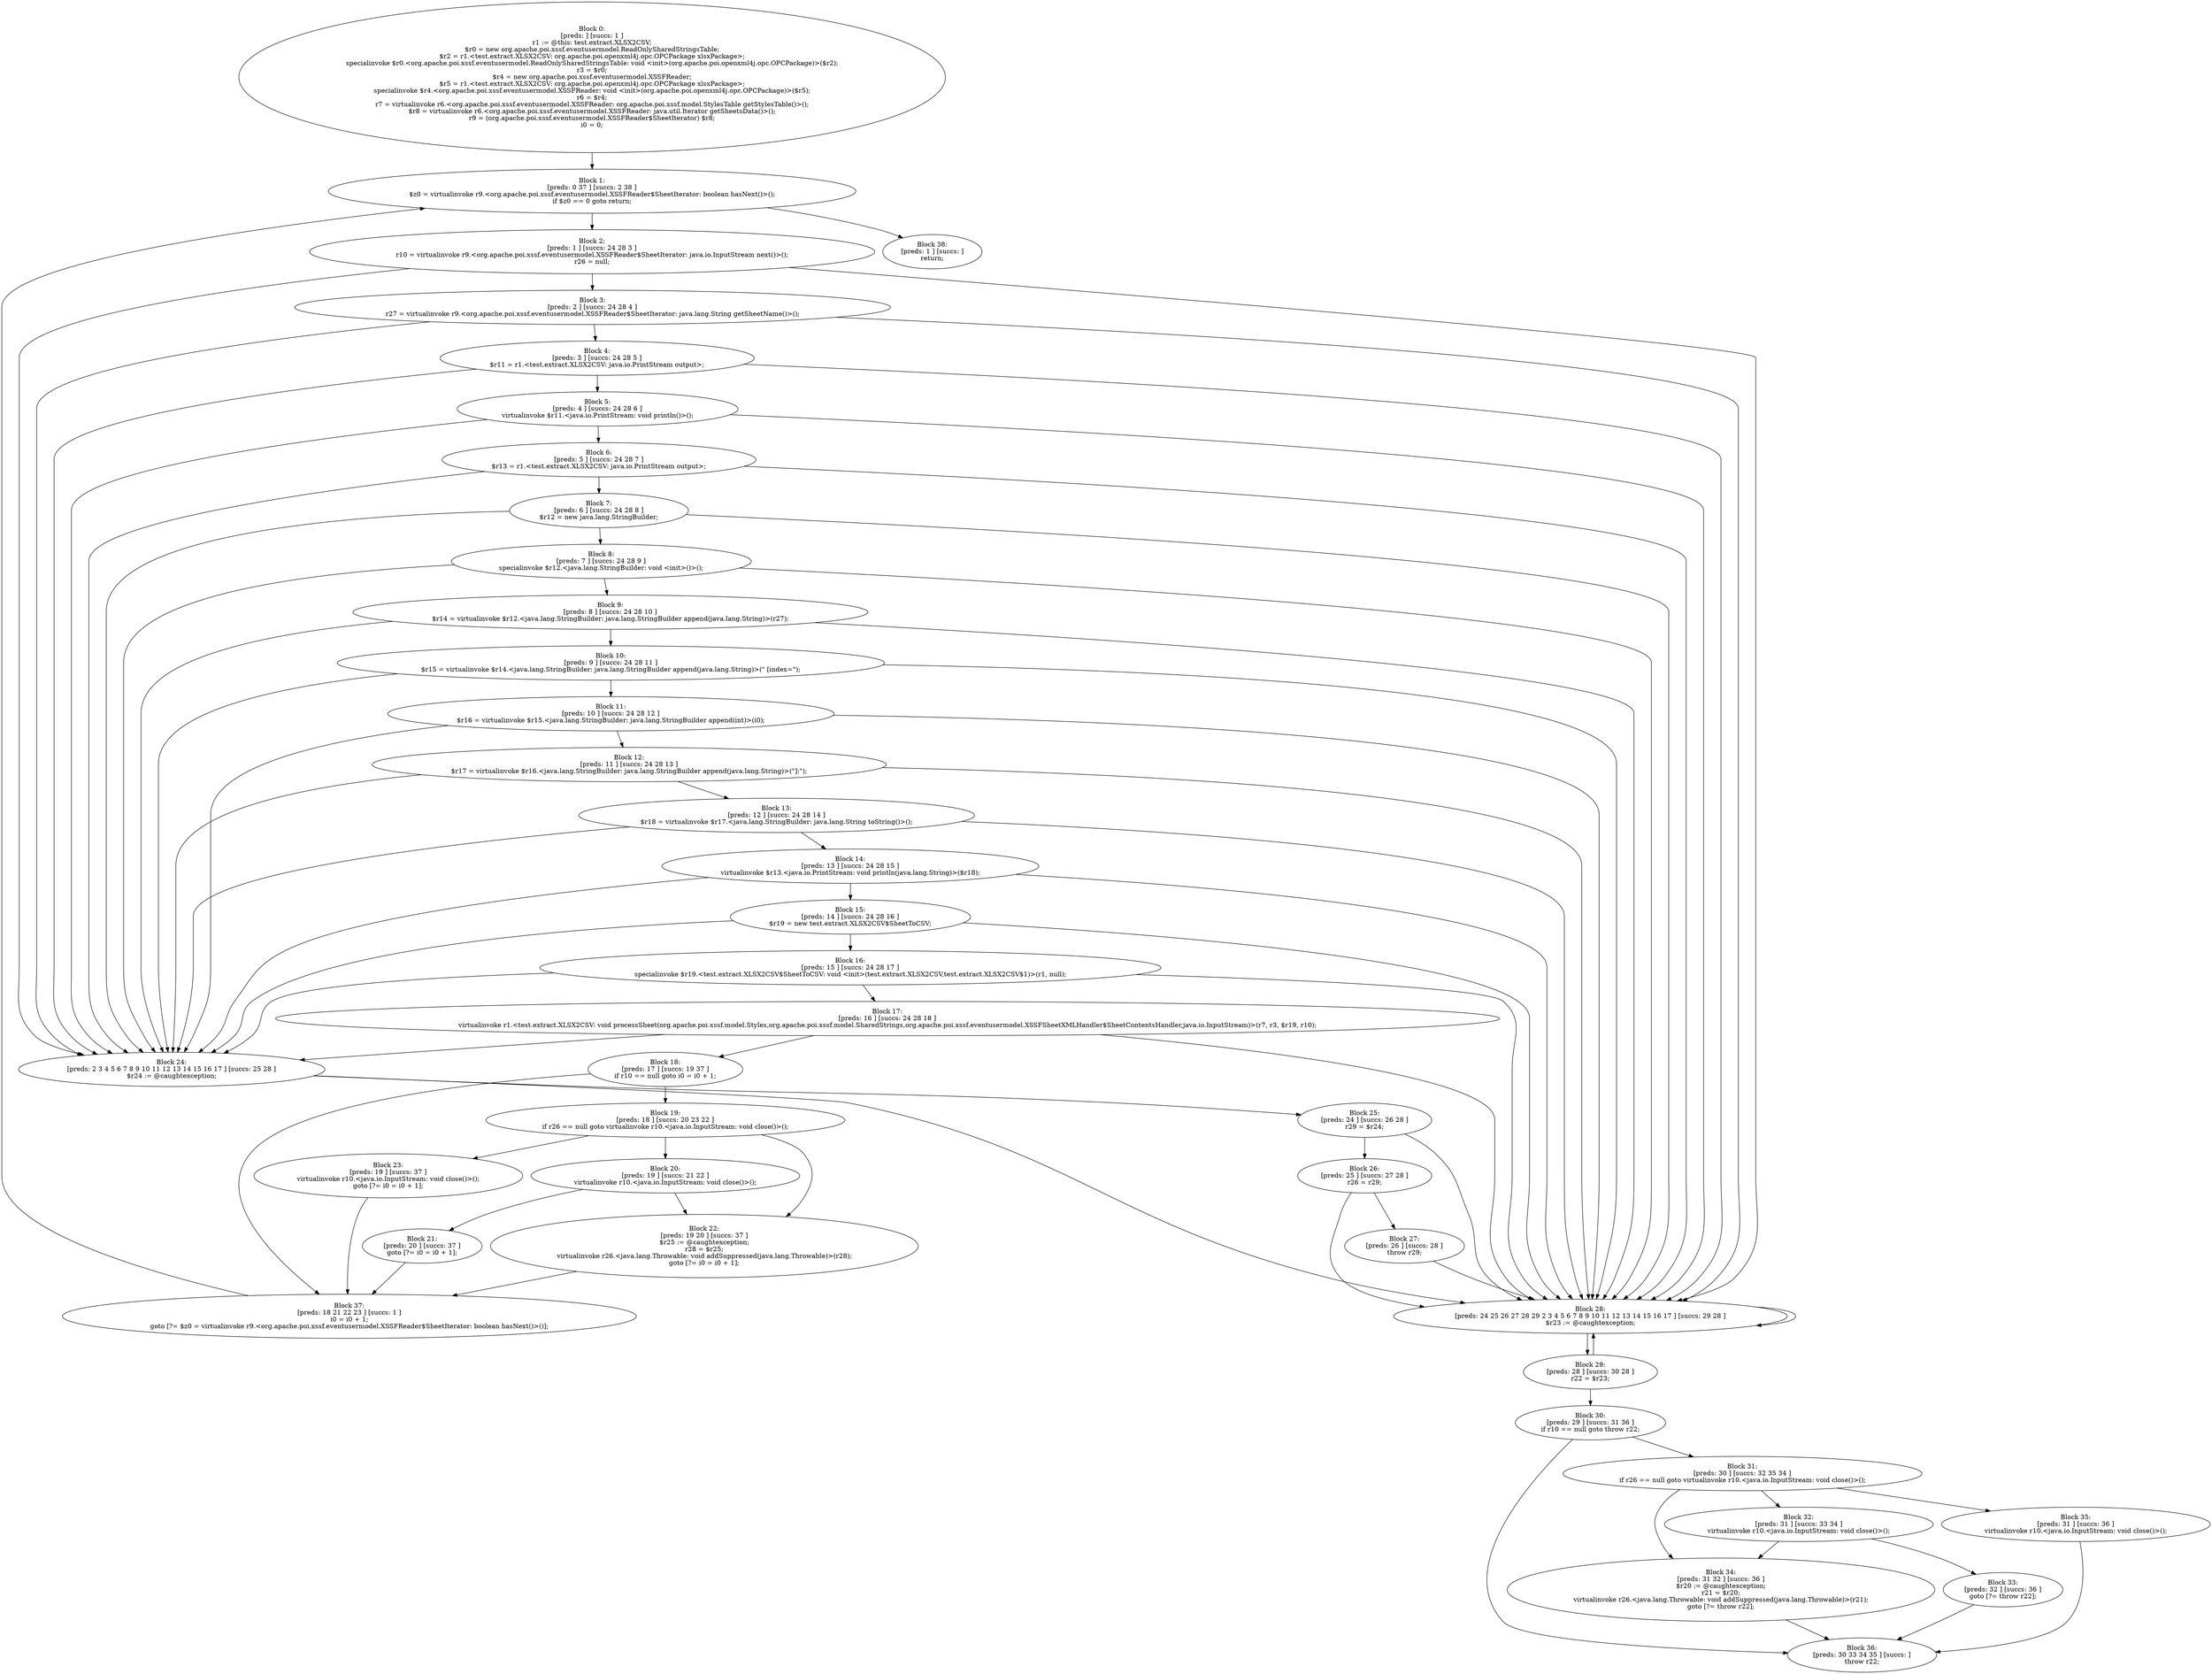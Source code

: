 digraph "unitGraph" {
    "Block 0:
[preds: ] [succs: 1 ]
r1 := @this: test.extract.XLSX2CSV;
$r0 = new org.apache.poi.xssf.eventusermodel.ReadOnlySharedStringsTable;
$r2 = r1.<test.extract.XLSX2CSV: org.apache.poi.openxml4j.opc.OPCPackage xlsxPackage>;
specialinvoke $r0.<org.apache.poi.xssf.eventusermodel.ReadOnlySharedStringsTable: void <init>(org.apache.poi.openxml4j.opc.OPCPackage)>($r2);
r3 = $r0;
$r4 = new org.apache.poi.xssf.eventusermodel.XSSFReader;
$r5 = r1.<test.extract.XLSX2CSV: org.apache.poi.openxml4j.opc.OPCPackage xlsxPackage>;
specialinvoke $r4.<org.apache.poi.xssf.eventusermodel.XSSFReader: void <init>(org.apache.poi.openxml4j.opc.OPCPackage)>($r5);
r6 = $r4;
r7 = virtualinvoke r6.<org.apache.poi.xssf.eventusermodel.XSSFReader: org.apache.poi.xssf.model.StylesTable getStylesTable()>();
$r8 = virtualinvoke r6.<org.apache.poi.xssf.eventusermodel.XSSFReader: java.util.Iterator getSheetsData()>();
r9 = (org.apache.poi.xssf.eventusermodel.XSSFReader$SheetIterator) $r8;
i0 = 0;
"
    "Block 1:
[preds: 0 37 ] [succs: 2 38 ]
$z0 = virtualinvoke r9.<org.apache.poi.xssf.eventusermodel.XSSFReader$SheetIterator: boolean hasNext()>();
if $z0 == 0 goto return;
"
    "Block 2:
[preds: 1 ] [succs: 24 28 3 ]
r10 = virtualinvoke r9.<org.apache.poi.xssf.eventusermodel.XSSFReader$SheetIterator: java.io.InputStream next()>();
r26 = null;
"
    "Block 3:
[preds: 2 ] [succs: 24 28 4 ]
r27 = virtualinvoke r9.<org.apache.poi.xssf.eventusermodel.XSSFReader$SheetIterator: java.lang.String getSheetName()>();
"
    "Block 4:
[preds: 3 ] [succs: 24 28 5 ]
$r11 = r1.<test.extract.XLSX2CSV: java.io.PrintStream output>;
"
    "Block 5:
[preds: 4 ] [succs: 24 28 6 ]
virtualinvoke $r11.<java.io.PrintStream: void println()>();
"
    "Block 6:
[preds: 5 ] [succs: 24 28 7 ]
$r13 = r1.<test.extract.XLSX2CSV: java.io.PrintStream output>;
"
    "Block 7:
[preds: 6 ] [succs: 24 28 8 ]
$r12 = new java.lang.StringBuilder;
"
    "Block 8:
[preds: 7 ] [succs: 24 28 9 ]
specialinvoke $r12.<java.lang.StringBuilder: void <init>()>();
"
    "Block 9:
[preds: 8 ] [succs: 24 28 10 ]
$r14 = virtualinvoke $r12.<java.lang.StringBuilder: java.lang.StringBuilder append(java.lang.String)>(r27);
"
    "Block 10:
[preds: 9 ] [succs: 24 28 11 ]
$r15 = virtualinvoke $r14.<java.lang.StringBuilder: java.lang.StringBuilder append(java.lang.String)>(\" [index=\");
"
    "Block 11:
[preds: 10 ] [succs: 24 28 12 ]
$r16 = virtualinvoke $r15.<java.lang.StringBuilder: java.lang.StringBuilder append(int)>(i0);
"
    "Block 12:
[preds: 11 ] [succs: 24 28 13 ]
$r17 = virtualinvoke $r16.<java.lang.StringBuilder: java.lang.StringBuilder append(java.lang.String)>(\"]:\");
"
    "Block 13:
[preds: 12 ] [succs: 24 28 14 ]
$r18 = virtualinvoke $r17.<java.lang.StringBuilder: java.lang.String toString()>();
"
    "Block 14:
[preds: 13 ] [succs: 24 28 15 ]
virtualinvoke $r13.<java.io.PrintStream: void println(java.lang.String)>($r18);
"
    "Block 15:
[preds: 14 ] [succs: 24 28 16 ]
$r19 = new test.extract.XLSX2CSV$SheetToCSV;
"
    "Block 16:
[preds: 15 ] [succs: 24 28 17 ]
specialinvoke $r19.<test.extract.XLSX2CSV$SheetToCSV: void <init>(test.extract.XLSX2CSV,test.extract.XLSX2CSV$1)>(r1, null);
"
    "Block 17:
[preds: 16 ] [succs: 24 28 18 ]
virtualinvoke r1.<test.extract.XLSX2CSV: void processSheet(org.apache.poi.xssf.model.Styles,org.apache.poi.xssf.model.SharedStrings,org.apache.poi.xssf.eventusermodel.XSSFSheetXMLHandler$SheetContentsHandler,java.io.InputStream)>(r7, r3, $r19, r10);
"
    "Block 18:
[preds: 17 ] [succs: 19 37 ]
if r10 == null goto i0 = i0 + 1;
"
    "Block 19:
[preds: 18 ] [succs: 20 23 22 ]
if r26 == null goto virtualinvoke r10.<java.io.InputStream: void close()>();
"
    "Block 20:
[preds: 19 ] [succs: 21 22 ]
virtualinvoke r10.<java.io.InputStream: void close()>();
"
    "Block 21:
[preds: 20 ] [succs: 37 ]
goto [?= i0 = i0 + 1];
"
    "Block 22:
[preds: 19 20 ] [succs: 37 ]
$r25 := @caughtexception;
r28 = $r25;
virtualinvoke r26.<java.lang.Throwable: void addSuppressed(java.lang.Throwable)>(r28);
goto [?= i0 = i0 + 1];
"
    "Block 23:
[preds: 19 ] [succs: 37 ]
virtualinvoke r10.<java.io.InputStream: void close()>();
goto [?= i0 = i0 + 1];
"
    "Block 24:
[preds: 2 3 4 5 6 7 8 9 10 11 12 13 14 15 16 17 ] [succs: 25 28 ]
$r24 := @caughtexception;
"
    "Block 25:
[preds: 24 ] [succs: 26 28 ]
r29 = $r24;
"
    "Block 26:
[preds: 25 ] [succs: 27 28 ]
r26 = r29;
"
    "Block 27:
[preds: 26 ] [succs: 28 ]
throw r29;
"
    "Block 28:
[preds: 24 25 26 27 28 29 2 3 4 5 6 7 8 9 10 11 12 13 14 15 16 17 ] [succs: 29 28 ]
$r23 := @caughtexception;
"
    "Block 29:
[preds: 28 ] [succs: 30 28 ]
r22 = $r23;
"
    "Block 30:
[preds: 29 ] [succs: 31 36 ]
if r10 == null goto throw r22;
"
    "Block 31:
[preds: 30 ] [succs: 32 35 34 ]
if r26 == null goto virtualinvoke r10.<java.io.InputStream: void close()>();
"
    "Block 32:
[preds: 31 ] [succs: 33 34 ]
virtualinvoke r10.<java.io.InputStream: void close()>();
"
    "Block 33:
[preds: 32 ] [succs: 36 ]
goto [?= throw r22];
"
    "Block 34:
[preds: 31 32 ] [succs: 36 ]
$r20 := @caughtexception;
r21 = $r20;
virtualinvoke r26.<java.lang.Throwable: void addSuppressed(java.lang.Throwable)>(r21);
goto [?= throw r22];
"
    "Block 35:
[preds: 31 ] [succs: 36 ]
virtualinvoke r10.<java.io.InputStream: void close()>();
"
    "Block 36:
[preds: 30 33 34 35 ] [succs: ]
throw r22;
"
    "Block 37:
[preds: 18 21 22 23 ] [succs: 1 ]
i0 = i0 + 1;
goto [?= $z0 = virtualinvoke r9.<org.apache.poi.xssf.eventusermodel.XSSFReader$SheetIterator: boolean hasNext()>()];
"
    "Block 38:
[preds: 1 ] [succs: ]
return;
"
    "Block 0:
[preds: ] [succs: 1 ]
r1 := @this: test.extract.XLSX2CSV;
$r0 = new org.apache.poi.xssf.eventusermodel.ReadOnlySharedStringsTable;
$r2 = r1.<test.extract.XLSX2CSV: org.apache.poi.openxml4j.opc.OPCPackage xlsxPackage>;
specialinvoke $r0.<org.apache.poi.xssf.eventusermodel.ReadOnlySharedStringsTable: void <init>(org.apache.poi.openxml4j.opc.OPCPackage)>($r2);
r3 = $r0;
$r4 = new org.apache.poi.xssf.eventusermodel.XSSFReader;
$r5 = r1.<test.extract.XLSX2CSV: org.apache.poi.openxml4j.opc.OPCPackage xlsxPackage>;
specialinvoke $r4.<org.apache.poi.xssf.eventusermodel.XSSFReader: void <init>(org.apache.poi.openxml4j.opc.OPCPackage)>($r5);
r6 = $r4;
r7 = virtualinvoke r6.<org.apache.poi.xssf.eventusermodel.XSSFReader: org.apache.poi.xssf.model.StylesTable getStylesTable()>();
$r8 = virtualinvoke r6.<org.apache.poi.xssf.eventusermodel.XSSFReader: java.util.Iterator getSheetsData()>();
r9 = (org.apache.poi.xssf.eventusermodel.XSSFReader$SheetIterator) $r8;
i0 = 0;
"->"Block 1:
[preds: 0 37 ] [succs: 2 38 ]
$z0 = virtualinvoke r9.<org.apache.poi.xssf.eventusermodel.XSSFReader$SheetIterator: boolean hasNext()>();
if $z0 == 0 goto return;
";
    "Block 1:
[preds: 0 37 ] [succs: 2 38 ]
$z0 = virtualinvoke r9.<org.apache.poi.xssf.eventusermodel.XSSFReader$SheetIterator: boolean hasNext()>();
if $z0 == 0 goto return;
"->"Block 2:
[preds: 1 ] [succs: 24 28 3 ]
r10 = virtualinvoke r9.<org.apache.poi.xssf.eventusermodel.XSSFReader$SheetIterator: java.io.InputStream next()>();
r26 = null;
";
    "Block 1:
[preds: 0 37 ] [succs: 2 38 ]
$z0 = virtualinvoke r9.<org.apache.poi.xssf.eventusermodel.XSSFReader$SheetIterator: boolean hasNext()>();
if $z0 == 0 goto return;
"->"Block 38:
[preds: 1 ] [succs: ]
return;
";
    "Block 2:
[preds: 1 ] [succs: 24 28 3 ]
r10 = virtualinvoke r9.<org.apache.poi.xssf.eventusermodel.XSSFReader$SheetIterator: java.io.InputStream next()>();
r26 = null;
"->"Block 24:
[preds: 2 3 4 5 6 7 8 9 10 11 12 13 14 15 16 17 ] [succs: 25 28 ]
$r24 := @caughtexception;
";
    "Block 2:
[preds: 1 ] [succs: 24 28 3 ]
r10 = virtualinvoke r9.<org.apache.poi.xssf.eventusermodel.XSSFReader$SheetIterator: java.io.InputStream next()>();
r26 = null;
"->"Block 28:
[preds: 24 25 26 27 28 29 2 3 4 5 6 7 8 9 10 11 12 13 14 15 16 17 ] [succs: 29 28 ]
$r23 := @caughtexception;
";
    "Block 2:
[preds: 1 ] [succs: 24 28 3 ]
r10 = virtualinvoke r9.<org.apache.poi.xssf.eventusermodel.XSSFReader$SheetIterator: java.io.InputStream next()>();
r26 = null;
"->"Block 3:
[preds: 2 ] [succs: 24 28 4 ]
r27 = virtualinvoke r9.<org.apache.poi.xssf.eventusermodel.XSSFReader$SheetIterator: java.lang.String getSheetName()>();
";
    "Block 3:
[preds: 2 ] [succs: 24 28 4 ]
r27 = virtualinvoke r9.<org.apache.poi.xssf.eventusermodel.XSSFReader$SheetIterator: java.lang.String getSheetName()>();
"->"Block 24:
[preds: 2 3 4 5 6 7 8 9 10 11 12 13 14 15 16 17 ] [succs: 25 28 ]
$r24 := @caughtexception;
";
    "Block 3:
[preds: 2 ] [succs: 24 28 4 ]
r27 = virtualinvoke r9.<org.apache.poi.xssf.eventusermodel.XSSFReader$SheetIterator: java.lang.String getSheetName()>();
"->"Block 28:
[preds: 24 25 26 27 28 29 2 3 4 5 6 7 8 9 10 11 12 13 14 15 16 17 ] [succs: 29 28 ]
$r23 := @caughtexception;
";
    "Block 3:
[preds: 2 ] [succs: 24 28 4 ]
r27 = virtualinvoke r9.<org.apache.poi.xssf.eventusermodel.XSSFReader$SheetIterator: java.lang.String getSheetName()>();
"->"Block 4:
[preds: 3 ] [succs: 24 28 5 ]
$r11 = r1.<test.extract.XLSX2CSV: java.io.PrintStream output>;
";
    "Block 4:
[preds: 3 ] [succs: 24 28 5 ]
$r11 = r1.<test.extract.XLSX2CSV: java.io.PrintStream output>;
"->"Block 24:
[preds: 2 3 4 5 6 7 8 9 10 11 12 13 14 15 16 17 ] [succs: 25 28 ]
$r24 := @caughtexception;
";
    "Block 4:
[preds: 3 ] [succs: 24 28 5 ]
$r11 = r1.<test.extract.XLSX2CSV: java.io.PrintStream output>;
"->"Block 28:
[preds: 24 25 26 27 28 29 2 3 4 5 6 7 8 9 10 11 12 13 14 15 16 17 ] [succs: 29 28 ]
$r23 := @caughtexception;
";
    "Block 4:
[preds: 3 ] [succs: 24 28 5 ]
$r11 = r1.<test.extract.XLSX2CSV: java.io.PrintStream output>;
"->"Block 5:
[preds: 4 ] [succs: 24 28 6 ]
virtualinvoke $r11.<java.io.PrintStream: void println()>();
";
    "Block 5:
[preds: 4 ] [succs: 24 28 6 ]
virtualinvoke $r11.<java.io.PrintStream: void println()>();
"->"Block 24:
[preds: 2 3 4 5 6 7 8 9 10 11 12 13 14 15 16 17 ] [succs: 25 28 ]
$r24 := @caughtexception;
";
    "Block 5:
[preds: 4 ] [succs: 24 28 6 ]
virtualinvoke $r11.<java.io.PrintStream: void println()>();
"->"Block 28:
[preds: 24 25 26 27 28 29 2 3 4 5 6 7 8 9 10 11 12 13 14 15 16 17 ] [succs: 29 28 ]
$r23 := @caughtexception;
";
    "Block 5:
[preds: 4 ] [succs: 24 28 6 ]
virtualinvoke $r11.<java.io.PrintStream: void println()>();
"->"Block 6:
[preds: 5 ] [succs: 24 28 7 ]
$r13 = r1.<test.extract.XLSX2CSV: java.io.PrintStream output>;
";
    "Block 6:
[preds: 5 ] [succs: 24 28 7 ]
$r13 = r1.<test.extract.XLSX2CSV: java.io.PrintStream output>;
"->"Block 24:
[preds: 2 3 4 5 6 7 8 9 10 11 12 13 14 15 16 17 ] [succs: 25 28 ]
$r24 := @caughtexception;
";
    "Block 6:
[preds: 5 ] [succs: 24 28 7 ]
$r13 = r1.<test.extract.XLSX2CSV: java.io.PrintStream output>;
"->"Block 28:
[preds: 24 25 26 27 28 29 2 3 4 5 6 7 8 9 10 11 12 13 14 15 16 17 ] [succs: 29 28 ]
$r23 := @caughtexception;
";
    "Block 6:
[preds: 5 ] [succs: 24 28 7 ]
$r13 = r1.<test.extract.XLSX2CSV: java.io.PrintStream output>;
"->"Block 7:
[preds: 6 ] [succs: 24 28 8 ]
$r12 = new java.lang.StringBuilder;
";
    "Block 7:
[preds: 6 ] [succs: 24 28 8 ]
$r12 = new java.lang.StringBuilder;
"->"Block 24:
[preds: 2 3 4 5 6 7 8 9 10 11 12 13 14 15 16 17 ] [succs: 25 28 ]
$r24 := @caughtexception;
";
    "Block 7:
[preds: 6 ] [succs: 24 28 8 ]
$r12 = new java.lang.StringBuilder;
"->"Block 28:
[preds: 24 25 26 27 28 29 2 3 4 5 6 7 8 9 10 11 12 13 14 15 16 17 ] [succs: 29 28 ]
$r23 := @caughtexception;
";
    "Block 7:
[preds: 6 ] [succs: 24 28 8 ]
$r12 = new java.lang.StringBuilder;
"->"Block 8:
[preds: 7 ] [succs: 24 28 9 ]
specialinvoke $r12.<java.lang.StringBuilder: void <init>()>();
";
    "Block 8:
[preds: 7 ] [succs: 24 28 9 ]
specialinvoke $r12.<java.lang.StringBuilder: void <init>()>();
"->"Block 24:
[preds: 2 3 4 5 6 7 8 9 10 11 12 13 14 15 16 17 ] [succs: 25 28 ]
$r24 := @caughtexception;
";
    "Block 8:
[preds: 7 ] [succs: 24 28 9 ]
specialinvoke $r12.<java.lang.StringBuilder: void <init>()>();
"->"Block 28:
[preds: 24 25 26 27 28 29 2 3 4 5 6 7 8 9 10 11 12 13 14 15 16 17 ] [succs: 29 28 ]
$r23 := @caughtexception;
";
    "Block 8:
[preds: 7 ] [succs: 24 28 9 ]
specialinvoke $r12.<java.lang.StringBuilder: void <init>()>();
"->"Block 9:
[preds: 8 ] [succs: 24 28 10 ]
$r14 = virtualinvoke $r12.<java.lang.StringBuilder: java.lang.StringBuilder append(java.lang.String)>(r27);
";
    "Block 9:
[preds: 8 ] [succs: 24 28 10 ]
$r14 = virtualinvoke $r12.<java.lang.StringBuilder: java.lang.StringBuilder append(java.lang.String)>(r27);
"->"Block 24:
[preds: 2 3 4 5 6 7 8 9 10 11 12 13 14 15 16 17 ] [succs: 25 28 ]
$r24 := @caughtexception;
";
    "Block 9:
[preds: 8 ] [succs: 24 28 10 ]
$r14 = virtualinvoke $r12.<java.lang.StringBuilder: java.lang.StringBuilder append(java.lang.String)>(r27);
"->"Block 28:
[preds: 24 25 26 27 28 29 2 3 4 5 6 7 8 9 10 11 12 13 14 15 16 17 ] [succs: 29 28 ]
$r23 := @caughtexception;
";
    "Block 9:
[preds: 8 ] [succs: 24 28 10 ]
$r14 = virtualinvoke $r12.<java.lang.StringBuilder: java.lang.StringBuilder append(java.lang.String)>(r27);
"->"Block 10:
[preds: 9 ] [succs: 24 28 11 ]
$r15 = virtualinvoke $r14.<java.lang.StringBuilder: java.lang.StringBuilder append(java.lang.String)>(\" [index=\");
";
    "Block 10:
[preds: 9 ] [succs: 24 28 11 ]
$r15 = virtualinvoke $r14.<java.lang.StringBuilder: java.lang.StringBuilder append(java.lang.String)>(\" [index=\");
"->"Block 24:
[preds: 2 3 4 5 6 7 8 9 10 11 12 13 14 15 16 17 ] [succs: 25 28 ]
$r24 := @caughtexception;
";
    "Block 10:
[preds: 9 ] [succs: 24 28 11 ]
$r15 = virtualinvoke $r14.<java.lang.StringBuilder: java.lang.StringBuilder append(java.lang.String)>(\" [index=\");
"->"Block 28:
[preds: 24 25 26 27 28 29 2 3 4 5 6 7 8 9 10 11 12 13 14 15 16 17 ] [succs: 29 28 ]
$r23 := @caughtexception;
";
    "Block 10:
[preds: 9 ] [succs: 24 28 11 ]
$r15 = virtualinvoke $r14.<java.lang.StringBuilder: java.lang.StringBuilder append(java.lang.String)>(\" [index=\");
"->"Block 11:
[preds: 10 ] [succs: 24 28 12 ]
$r16 = virtualinvoke $r15.<java.lang.StringBuilder: java.lang.StringBuilder append(int)>(i0);
";
    "Block 11:
[preds: 10 ] [succs: 24 28 12 ]
$r16 = virtualinvoke $r15.<java.lang.StringBuilder: java.lang.StringBuilder append(int)>(i0);
"->"Block 24:
[preds: 2 3 4 5 6 7 8 9 10 11 12 13 14 15 16 17 ] [succs: 25 28 ]
$r24 := @caughtexception;
";
    "Block 11:
[preds: 10 ] [succs: 24 28 12 ]
$r16 = virtualinvoke $r15.<java.lang.StringBuilder: java.lang.StringBuilder append(int)>(i0);
"->"Block 28:
[preds: 24 25 26 27 28 29 2 3 4 5 6 7 8 9 10 11 12 13 14 15 16 17 ] [succs: 29 28 ]
$r23 := @caughtexception;
";
    "Block 11:
[preds: 10 ] [succs: 24 28 12 ]
$r16 = virtualinvoke $r15.<java.lang.StringBuilder: java.lang.StringBuilder append(int)>(i0);
"->"Block 12:
[preds: 11 ] [succs: 24 28 13 ]
$r17 = virtualinvoke $r16.<java.lang.StringBuilder: java.lang.StringBuilder append(java.lang.String)>(\"]:\");
";
    "Block 12:
[preds: 11 ] [succs: 24 28 13 ]
$r17 = virtualinvoke $r16.<java.lang.StringBuilder: java.lang.StringBuilder append(java.lang.String)>(\"]:\");
"->"Block 24:
[preds: 2 3 4 5 6 7 8 9 10 11 12 13 14 15 16 17 ] [succs: 25 28 ]
$r24 := @caughtexception;
";
    "Block 12:
[preds: 11 ] [succs: 24 28 13 ]
$r17 = virtualinvoke $r16.<java.lang.StringBuilder: java.lang.StringBuilder append(java.lang.String)>(\"]:\");
"->"Block 28:
[preds: 24 25 26 27 28 29 2 3 4 5 6 7 8 9 10 11 12 13 14 15 16 17 ] [succs: 29 28 ]
$r23 := @caughtexception;
";
    "Block 12:
[preds: 11 ] [succs: 24 28 13 ]
$r17 = virtualinvoke $r16.<java.lang.StringBuilder: java.lang.StringBuilder append(java.lang.String)>(\"]:\");
"->"Block 13:
[preds: 12 ] [succs: 24 28 14 ]
$r18 = virtualinvoke $r17.<java.lang.StringBuilder: java.lang.String toString()>();
";
    "Block 13:
[preds: 12 ] [succs: 24 28 14 ]
$r18 = virtualinvoke $r17.<java.lang.StringBuilder: java.lang.String toString()>();
"->"Block 24:
[preds: 2 3 4 5 6 7 8 9 10 11 12 13 14 15 16 17 ] [succs: 25 28 ]
$r24 := @caughtexception;
";
    "Block 13:
[preds: 12 ] [succs: 24 28 14 ]
$r18 = virtualinvoke $r17.<java.lang.StringBuilder: java.lang.String toString()>();
"->"Block 28:
[preds: 24 25 26 27 28 29 2 3 4 5 6 7 8 9 10 11 12 13 14 15 16 17 ] [succs: 29 28 ]
$r23 := @caughtexception;
";
    "Block 13:
[preds: 12 ] [succs: 24 28 14 ]
$r18 = virtualinvoke $r17.<java.lang.StringBuilder: java.lang.String toString()>();
"->"Block 14:
[preds: 13 ] [succs: 24 28 15 ]
virtualinvoke $r13.<java.io.PrintStream: void println(java.lang.String)>($r18);
";
    "Block 14:
[preds: 13 ] [succs: 24 28 15 ]
virtualinvoke $r13.<java.io.PrintStream: void println(java.lang.String)>($r18);
"->"Block 24:
[preds: 2 3 4 5 6 7 8 9 10 11 12 13 14 15 16 17 ] [succs: 25 28 ]
$r24 := @caughtexception;
";
    "Block 14:
[preds: 13 ] [succs: 24 28 15 ]
virtualinvoke $r13.<java.io.PrintStream: void println(java.lang.String)>($r18);
"->"Block 28:
[preds: 24 25 26 27 28 29 2 3 4 5 6 7 8 9 10 11 12 13 14 15 16 17 ] [succs: 29 28 ]
$r23 := @caughtexception;
";
    "Block 14:
[preds: 13 ] [succs: 24 28 15 ]
virtualinvoke $r13.<java.io.PrintStream: void println(java.lang.String)>($r18);
"->"Block 15:
[preds: 14 ] [succs: 24 28 16 ]
$r19 = new test.extract.XLSX2CSV$SheetToCSV;
";
    "Block 15:
[preds: 14 ] [succs: 24 28 16 ]
$r19 = new test.extract.XLSX2CSV$SheetToCSV;
"->"Block 24:
[preds: 2 3 4 5 6 7 8 9 10 11 12 13 14 15 16 17 ] [succs: 25 28 ]
$r24 := @caughtexception;
";
    "Block 15:
[preds: 14 ] [succs: 24 28 16 ]
$r19 = new test.extract.XLSX2CSV$SheetToCSV;
"->"Block 28:
[preds: 24 25 26 27 28 29 2 3 4 5 6 7 8 9 10 11 12 13 14 15 16 17 ] [succs: 29 28 ]
$r23 := @caughtexception;
";
    "Block 15:
[preds: 14 ] [succs: 24 28 16 ]
$r19 = new test.extract.XLSX2CSV$SheetToCSV;
"->"Block 16:
[preds: 15 ] [succs: 24 28 17 ]
specialinvoke $r19.<test.extract.XLSX2CSV$SheetToCSV: void <init>(test.extract.XLSX2CSV,test.extract.XLSX2CSV$1)>(r1, null);
";
    "Block 16:
[preds: 15 ] [succs: 24 28 17 ]
specialinvoke $r19.<test.extract.XLSX2CSV$SheetToCSV: void <init>(test.extract.XLSX2CSV,test.extract.XLSX2CSV$1)>(r1, null);
"->"Block 24:
[preds: 2 3 4 5 6 7 8 9 10 11 12 13 14 15 16 17 ] [succs: 25 28 ]
$r24 := @caughtexception;
";
    "Block 16:
[preds: 15 ] [succs: 24 28 17 ]
specialinvoke $r19.<test.extract.XLSX2CSV$SheetToCSV: void <init>(test.extract.XLSX2CSV,test.extract.XLSX2CSV$1)>(r1, null);
"->"Block 28:
[preds: 24 25 26 27 28 29 2 3 4 5 6 7 8 9 10 11 12 13 14 15 16 17 ] [succs: 29 28 ]
$r23 := @caughtexception;
";
    "Block 16:
[preds: 15 ] [succs: 24 28 17 ]
specialinvoke $r19.<test.extract.XLSX2CSV$SheetToCSV: void <init>(test.extract.XLSX2CSV,test.extract.XLSX2CSV$1)>(r1, null);
"->"Block 17:
[preds: 16 ] [succs: 24 28 18 ]
virtualinvoke r1.<test.extract.XLSX2CSV: void processSheet(org.apache.poi.xssf.model.Styles,org.apache.poi.xssf.model.SharedStrings,org.apache.poi.xssf.eventusermodel.XSSFSheetXMLHandler$SheetContentsHandler,java.io.InputStream)>(r7, r3, $r19, r10);
";
    "Block 17:
[preds: 16 ] [succs: 24 28 18 ]
virtualinvoke r1.<test.extract.XLSX2CSV: void processSheet(org.apache.poi.xssf.model.Styles,org.apache.poi.xssf.model.SharedStrings,org.apache.poi.xssf.eventusermodel.XSSFSheetXMLHandler$SheetContentsHandler,java.io.InputStream)>(r7, r3, $r19, r10);
"->"Block 24:
[preds: 2 3 4 5 6 7 8 9 10 11 12 13 14 15 16 17 ] [succs: 25 28 ]
$r24 := @caughtexception;
";
    "Block 17:
[preds: 16 ] [succs: 24 28 18 ]
virtualinvoke r1.<test.extract.XLSX2CSV: void processSheet(org.apache.poi.xssf.model.Styles,org.apache.poi.xssf.model.SharedStrings,org.apache.poi.xssf.eventusermodel.XSSFSheetXMLHandler$SheetContentsHandler,java.io.InputStream)>(r7, r3, $r19, r10);
"->"Block 28:
[preds: 24 25 26 27 28 29 2 3 4 5 6 7 8 9 10 11 12 13 14 15 16 17 ] [succs: 29 28 ]
$r23 := @caughtexception;
";
    "Block 17:
[preds: 16 ] [succs: 24 28 18 ]
virtualinvoke r1.<test.extract.XLSX2CSV: void processSheet(org.apache.poi.xssf.model.Styles,org.apache.poi.xssf.model.SharedStrings,org.apache.poi.xssf.eventusermodel.XSSFSheetXMLHandler$SheetContentsHandler,java.io.InputStream)>(r7, r3, $r19, r10);
"->"Block 18:
[preds: 17 ] [succs: 19 37 ]
if r10 == null goto i0 = i0 + 1;
";
    "Block 18:
[preds: 17 ] [succs: 19 37 ]
if r10 == null goto i0 = i0 + 1;
"->"Block 19:
[preds: 18 ] [succs: 20 23 22 ]
if r26 == null goto virtualinvoke r10.<java.io.InputStream: void close()>();
";
    "Block 18:
[preds: 17 ] [succs: 19 37 ]
if r10 == null goto i0 = i0 + 1;
"->"Block 37:
[preds: 18 21 22 23 ] [succs: 1 ]
i0 = i0 + 1;
goto [?= $z0 = virtualinvoke r9.<org.apache.poi.xssf.eventusermodel.XSSFReader$SheetIterator: boolean hasNext()>()];
";
    "Block 19:
[preds: 18 ] [succs: 20 23 22 ]
if r26 == null goto virtualinvoke r10.<java.io.InputStream: void close()>();
"->"Block 20:
[preds: 19 ] [succs: 21 22 ]
virtualinvoke r10.<java.io.InputStream: void close()>();
";
    "Block 19:
[preds: 18 ] [succs: 20 23 22 ]
if r26 == null goto virtualinvoke r10.<java.io.InputStream: void close()>();
"->"Block 23:
[preds: 19 ] [succs: 37 ]
virtualinvoke r10.<java.io.InputStream: void close()>();
goto [?= i0 = i0 + 1];
";
    "Block 19:
[preds: 18 ] [succs: 20 23 22 ]
if r26 == null goto virtualinvoke r10.<java.io.InputStream: void close()>();
"->"Block 22:
[preds: 19 20 ] [succs: 37 ]
$r25 := @caughtexception;
r28 = $r25;
virtualinvoke r26.<java.lang.Throwable: void addSuppressed(java.lang.Throwable)>(r28);
goto [?= i0 = i0 + 1];
";
    "Block 20:
[preds: 19 ] [succs: 21 22 ]
virtualinvoke r10.<java.io.InputStream: void close()>();
"->"Block 21:
[preds: 20 ] [succs: 37 ]
goto [?= i0 = i0 + 1];
";
    "Block 20:
[preds: 19 ] [succs: 21 22 ]
virtualinvoke r10.<java.io.InputStream: void close()>();
"->"Block 22:
[preds: 19 20 ] [succs: 37 ]
$r25 := @caughtexception;
r28 = $r25;
virtualinvoke r26.<java.lang.Throwable: void addSuppressed(java.lang.Throwable)>(r28);
goto [?= i0 = i0 + 1];
";
    "Block 21:
[preds: 20 ] [succs: 37 ]
goto [?= i0 = i0 + 1];
"->"Block 37:
[preds: 18 21 22 23 ] [succs: 1 ]
i0 = i0 + 1;
goto [?= $z0 = virtualinvoke r9.<org.apache.poi.xssf.eventusermodel.XSSFReader$SheetIterator: boolean hasNext()>()];
";
    "Block 22:
[preds: 19 20 ] [succs: 37 ]
$r25 := @caughtexception;
r28 = $r25;
virtualinvoke r26.<java.lang.Throwable: void addSuppressed(java.lang.Throwable)>(r28);
goto [?= i0 = i0 + 1];
"->"Block 37:
[preds: 18 21 22 23 ] [succs: 1 ]
i0 = i0 + 1;
goto [?= $z0 = virtualinvoke r9.<org.apache.poi.xssf.eventusermodel.XSSFReader$SheetIterator: boolean hasNext()>()];
";
    "Block 23:
[preds: 19 ] [succs: 37 ]
virtualinvoke r10.<java.io.InputStream: void close()>();
goto [?= i0 = i0 + 1];
"->"Block 37:
[preds: 18 21 22 23 ] [succs: 1 ]
i0 = i0 + 1;
goto [?= $z0 = virtualinvoke r9.<org.apache.poi.xssf.eventusermodel.XSSFReader$SheetIterator: boolean hasNext()>()];
";
    "Block 24:
[preds: 2 3 4 5 6 7 8 9 10 11 12 13 14 15 16 17 ] [succs: 25 28 ]
$r24 := @caughtexception;
"->"Block 25:
[preds: 24 ] [succs: 26 28 ]
r29 = $r24;
";
    "Block 24:
[preds: 2 3 4 5 6 7 8 9 10 11 12 13 14 15 16 17 ] [succs: 25 28 ]
$r24 := @caughtexception;
"->"Block 28:
[preds: 24 25 26 27 28 29 2 3 4 5 6 7 8 9 10 11 12 13 14 15 16 17 ] [succs: 29 28 ]
$r23 := @caughtexception;
";
    "Block 25:
[preds: 24 ] [succs: 26 28 ]
r29 = $r24;
"->"Block 26:
[preds: 25 ] [succs: 27 28 ]
r26 = r29;
";
    "Block 25:
[preds: 24 ] [succs: 26 28 ]
r29 = $r24;
"->"Block 28:
[preds: 24 25 26 27 28 29 2 3 4 5 6 7 8 9 10 11 12 13 14 15 16 17 ] [succs: 29 28 ]
$r23 := @caughtexception;
";
    "Block 26:
[preds: 25 ] [succs: 27 28 ]
r26 = r29;
"->"Block 27:
[preds: 26 ] [succs: 28 ]
throw r29;
";
    "Block 26:
[preds: 25 ] [succs: 27 28 ]
r26 = r29;
"->"Block 28:
[preds: 24 25 26 27 28 29 2 3 4 5 6 7 8 9 10 11 12 13 14 15 16 17 ] [succs: 29 28 ]
$r23 := @caughtexception;
";
    "Block 27:
[preds: 26 ] [succs: 28 ]
throw r29;
"->"Block 28:
[preds: 24 25 26 27 28 29 2 3 4 5 6 7 8 9 10 11 12 13 14 15 16 17 ] [succs: 29 28 ]
$r23 := @caughtexception;
";
    "Block 28:
[preds: 24 25 26 27 28 29 2 3 4 5 6 7 8 9 10 11 12 13 14 15 16 17 ] [succs: 29 28 ]
$r23 := @caughtexception;
"->"Block 29:
[preds: 28 ] [succs: 30 28 ]
r22 = $r23;
";
    "Block 28:
[preds: 24 25 26 27 28 29 2 3 4 5 6 7 8 9 10 11 12 13 14 15 16 17 ] [succs: 29 28 ]
$r23 := @caughtexception;
"->"Block 28:
[preds: 24 25 26 27 28 29 2 3 4 5 6 7 8 9 10 11 12 13 14 15 16 17 ] [succs: 29 28 ]
$r23 := @caughtexception;
";
    "Block 29:
[preds: 28 ] [succs: 30 28 ]
r22 = $r23;
"->"Block 30:
[preds: 29 ] [succs: 31 36 ]
if r10 == null goto throw r22;
";
    "Block 29:
[preds: 28 ] [succs: 30 28 ]
r22 = $r23;
"->"Block 28:
[preds: 24 25 26 27 28 29 2 3 4 5 6 7 8 9 10 11 12 13 14 15 16 17 ] [succs: 29 28 ]
$r23 := @caughtexception;
";
    "Block 30:
[preds: 29 ] [succs: 31 36 ]
if r10 == null goto throw r22;
"->"Block 31:
[preds: 30 ] [succs: 32 35 34 ]
if r26 == null goto virtualinvoke r10.<java.io.InputStream: void close()>();
";
    "Block 30:
[preds: 29 ] [succs: 31 36 ]
if r10 == null goto throw r22;
"->"Block 36:
[preds: 30 33 34 35 ] [succs: ]
throw r22;
";
    "Block 31:
[preds: 30 ] [succs: 32 35 34 ]
if r26 == null goto virtualinvoke r10.<java.io.InputStream: void close()>();
"->"Block 32:
[preds: 31 ] [succs: 33 34 ]
virtualinvoke r10.<java.io.InputStream: void close()>();
";
    "Block 31:
[preds: 30 ] [succs: 32 35 34 ]
if r26 == null goto virtualinvoke r10.<java.io.InputStream: void close()>();
"->"Block 35:
[preds: 31 ] [succs: 36 ]
virtualinvoke r10.<java.io.InputStream: void close()>();
";
    "Block 31:
[preds: 30 ] [succs: 32 35 34 ]
if r26 == null goto virtualinvoke r10.<java.io.InputStream: void close()>();
"->"Block 34:
[preds: 31 32 ] [succs: 36 ]
$r20 := @caughtexception;
r21 = $r20;
virtualinvoke r26.<java.lang.Throwable: void addSuppressed(java.lang.Throwable)>(r21);
goto [?= throw r22];
";
    "Block 32:
[preds: 31 ] [succs: 33 34 ]
virtualinvoke r10.<java.io.InputStream: void close()>();
"->"Block 33:
[preds: 32 ] [succs: 36 ]
goto [?= throw r22];
";
    "Block 32:
[preds: 31 ] [succs: 33 34 ]
virtualinvoke r10.<java.io.InputStream: void close()>();
"->"Block 34:
[preds: 31 32 ] [succs: 36 ]
$r20 := @caughtexception;
r21 = $r20;
virtualinvoke r26.<java.lang.Throwable: void addSuppressed(java.lang.Throwable)>(r21);
goto [?= throw r22];
";
    "Block 33:
[preds: 32 ] [succs: 36 ]
goto [?= throw r22];
"->"Block 36:
[preds: 30 33 34 35 ] [succs: ]
throw r22;
";
    "Block 34:
[preds: 31 32 ] [succs: 36 ]
$r20 := @caughtexception;
r21 = $r20;
virtualinvoke r26.<java.lang.Throwable: void addSuppressed(java.lang.Throwable)>(r21);
goto [?= throw r22];
"->"Block 36:
[preds: 30 33 34 35 ] [succs: ]
throw r22;
";
    "Block 35:
[preds: 31 ] [succs: 36 ]
virtualinvoke r10.<java.io.InputStream: void close()>();
"->"Block 36:
[preds: 30 33 34 35 ] [succs: ]
throw r22;
";
    "Block 37:
[preds: 18 21 22 23 ] [succs: 1 ]
i0 = i0 + 1;
goto [?= $z0 = virtualinvoke r9.<org.apache.poi.xssf.eventusermodel.XSSFReader$SheetIterator: boolean hasNext()>()];
"->"Block 1:
[preds: 0 37 ] [succs: 2 38 ]
$z0 = virtualinvoke r9.<org.apache.poi.xssf.eventusermodel.XSSFReader$SheetIterator: boolean hasNext()>();
if $z0 == 0 goto return;
";
}
